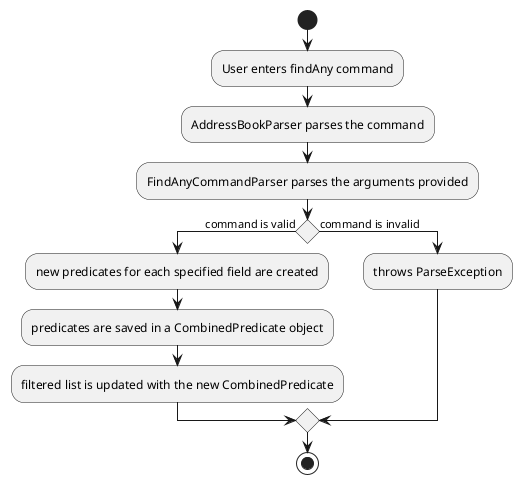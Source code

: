 @startuml
'https://plantuml.com/activity-diagram-beta

start
:User enters findAny command;
:AddressBookParser parses the command;
:FindAnyCommandParser parses the arguments provided;
if () then (command is valid)
  :new predicates for each specified field are created;
  :predicates are saved in a CombinedPredicate object;
  :filtered list is updated with the new CombinedPredicate;
else (command is invalid)
  :throws ParseException;
endif


stop

@enduml
